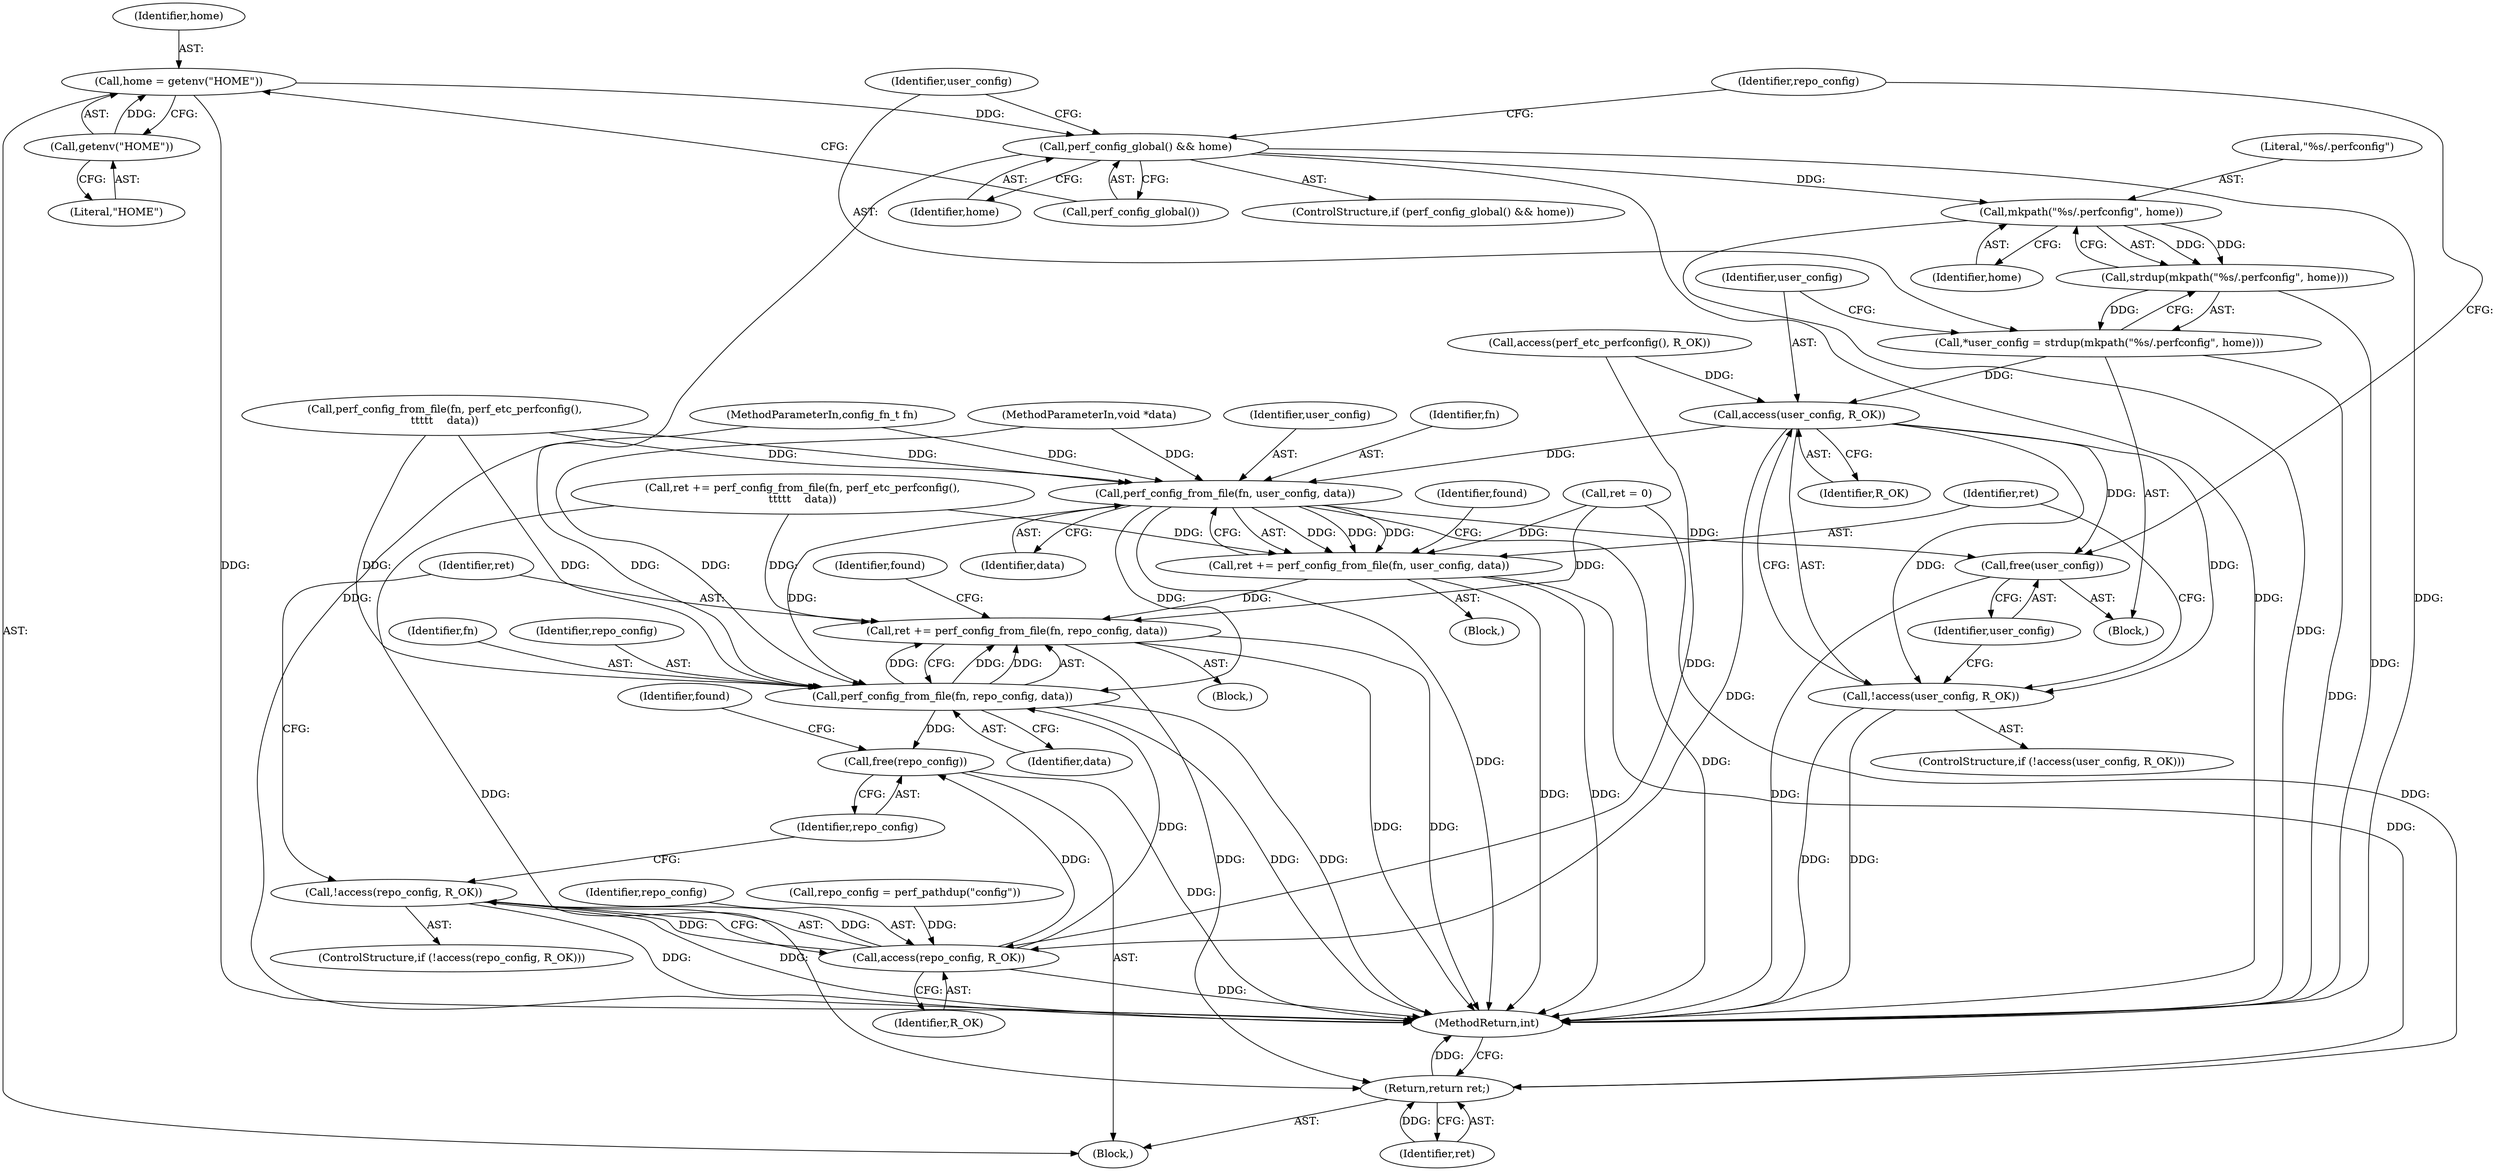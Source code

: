 digraph "0_linux_aba8d056078e47350d85b06a9cabd5afcc4b72ea@API" {
"1000145" [label="(Call,home = getenv(\"HOME\"))"];
"1000147" [label="(Call,getenv(\"HOME\"))"];
"1000150" [label="(Call,perf_config_global() && home)"];
"1000158" [label="(Call,mkpath(\"%s/.perfconfig\", home))"];
"1000157" [label="(Call,strdup(mkpath(\"%s/.perfconfig\", home)))"];
"1000155" [label="(Call,*user_config = strdup(mkpath(\"%s/.perfconfig\", home)))"];
"1000163" [label="(Call,access(user_config, R_OK))"];
"1000162" [label="(Call,!access(user_config, R_OK))"];
"1000169" [label="(Call,perf_config_from_file(fn, user_config, data))"];
"1000167" [label="(Call,ret += perf_config_from_file(fn, user_config, data))"];
"1000188" [label="(Call,ret += perf_config_from_file(fn, repo_config, data))"];
"1000206" [label="(Return,return ret;)"];
"1000176" [label="(Call,free(user_config))"];
"1000190" [label="(Call,perf_config_from_file(fn, repo_config, data))"];
"1000197" [label="(Call,free(repo_config))"];
"1000184" [label="(Call,access(repo_config, R_OK))"];
"1000183" [label="(Call,!access(repo_config, R_OK))"];
"1000165" [label="(Identifier,R_OK)"];
"1000106" [label="(Call,ret = 0)"];
"1000191" [label="(Identifier,fn)"];
"1000177" [label="(Identifier,user_config)"];
"1000197" [label="(Call,free(repo_config))"];
"1000146" [label="(Identifier,home)"];
"1000164" [label="(Identifier,user_config)"];
"1000176" [label="(Call,free(user_config))"];
"1000183" [label="(Call,!access(repo_config, R_OK))"];
"1000169" [label="(Call,perf_config_from_file(fn, user_config, data))"];
"1000174" [label="(Identifier,found)"];
"1000195" [label="(Identifier,found)"];
"1000179" [label="(Identifier,repo_config)"];
"1000170" [label="(Identifier,fn)"];
"1000145" [label="(Call,home = getenv(\"HOME\"))"];
"1000152" [label="(Identifier,home)"];
"1000148" [label="(Literal,\"HOME\")"];
"1000166" [label="(Block,)"];
"1000192" [label="(Identifier,repo_config)"];
"1000206" [label="(Return,return ret;)"];
"1000160" [label="(Identifier,home)"];
"1000187" [label="(Block,)"];
"1000147" [label="(Call,getenv(\"HOME\"))"];
"1000207" [label="(Identifier,ret)"];
"1000158" [label="(Call,mkpath(\"%s/.perfconfig\", home))"];
"1000198" [label="(Identifier,repo_config)"];
"1000208" [label="(MethodReturn,int)"];
"1000103" [label="(MethodParameterIn,void *data)"];
"1000151" [label="(Call,perf_config_global())"];
"1000186" [label="(Identifier,R_OK)"];
"1000193" [label="(Identifier,data)"];
"1000150" [label="(Call,perf_config_global() && home)"];
"1000171" [label="(Identifier,user_config)"];
"1000136" [label="(Call,ret += perf_config_from_file(fn, perf_etc_perfconfig(),\n\t\t\t\t\t    data))"];
"1000178" [label="(Call,repo_config = perf_pathdup(\"config\"))"];
"1000190" [label="(Call,perf_config_from_file(fn, repo_config, data))"];
"1000138" [label="(Call,perf_config_from_file(fn, perf_etc_perfconfig(),\n\t\t\t\t\t    data))"];
"1000167" [label="(Call,ret += perf_config_from_file(fn, user_config, data))"];
"1000162" [label="(Call,!access(user_config, R_OK))"];
"1000153" [label="(Block,)"];
"1000149" [label="(ControlStructure,if (perf_config_global() && home))"];
"1000185" [label="(Identifier,repo_config)"];
"1000188" [label="(Call,ret += perf_config_from_file(fn, repo_config, data))"];
"1000155" [label="(Call,*user_config = strdup(mkpath(\"%s/.perfconfig\", home)))"];
"1000102" [label="(MethodParameterIn,config_fn_t fn)"];
"1000104" [label="(Block,)"];
"1000157" [label="(Call,strdup(mkpath(\"%s/.perfconfig\", home)))"];
"1000161" [label="(ControlStructure,if (!access(user_config, R_OK)))"];
"1000156" [label="(Identifier,user_config)"];
"1000201" [label="(Identifier,found)"];
"1000132" [label="(Call,access(perf_etc_perfconfig(), R_OK))"];
"1000184" [label="(Call,access(repo_config, R_OK))"];
"1000189" [label="(Identifier,ret)"];
"1000159" [label="(Literal,\"%s/.perfconfig\")"];
"1000168" [label="(Identifier,ret)"];
"1000182" [label="(ControlStructure,if (!access(repo_config, R_OK)))"];
"1000172" [label="(Identifier,data)"];
"1000163" [label="(Call,access(user_config, R_OK))"];
"1000145" -> "1000104"  [label="AST: "];
"1000145" -> "1000147"  [label="CFG: "];
"1000146" -> "1000145"  [label="AST: "];
"1000147" -> "1000145"  [label="AST: "];
"1000151" -> "1000145"  [label="CFG: "];
"1000145" -> "1000208"  [label="DDG: "];
"1000147" -> "1000145"  [label="DDG: "];
"1000145" -> "1000150"  [label="DDG: "];
"1000147" -> "1000148"  [label="CFG: "];
"1000148" -> "1000147"  [label="AST: "];
"1000150" -> "1000149"  [label="AST: "];
"1000150" -> "1000151"  [label="CFG: "];
"1000150" -> "1000152"  [label="CFG: "];
"1000151" -> "1000150"  [label="AST: "];
"1000152" -> "1000150"  [label="AST: "];
"1000156" -> "1000150"  [label="CFG: "];
"1000179" -> "1000150"  [label="CFG: "];
"1000150" -> "1000208"  [label="DDG: "];
"1000150" -> "1000208"  [label="DDG: "];
"1000150" -> "1000208"  [label="DDG: "];
"1000150" -> "1000158"  [label="DDG: "];
"1000158" -> "1000157"  [label="AST: "];
"1000158" -> "1000160"  [label="CFG: "];
"1000159" -> "1000158"  [label="AST: "];
"1000160" -> "1000158"  [label="AST: "];
"1000157" -> "1000158"  [label="CFG: "];
"1000158" -> "1000208"  [label="DDG: "];
"1000158" -> "1000157"  [label="DDG: "];
"1000158" -> "1000157"  [label="DDG: "];
"1000157" -> "1000155"  [label="AST: "];
"1000155" -> "1000157"  [label="CFG: "];
"1000157" -> "1000208"  [label="DDG: "];
"1000157" -> "1000155"  [label="DDG: "];
"1000155" -> "1000153"  [label="AST: "];
"1000156" -> "1000155"  [label="AST: "];
"1000164" -> "1000155"  [label="CFG: "];
"1000155" -> "1000208"  [label="DDG: "];
"1000155" -> "1000163"  [label="DDG: "];
"1000163" -> "1000162"  [label="AST: "];
"1000163" -> "1000165"  [label="CFG: "];
"1000164" -> "1000163"  [label="AST: "];
"1000165" -> "1000163"  [label="AST: "];
"1000162" -> "1000163"  [label="CFG: "];
"1000163" -> "1000162"  [label="DDG: "];
"1000163" -> "1000162"  [label="DDG: "];
"1000132" -> "1000163"  [label="DDG: "];
"1000163" -> "1000169"  [label="DDG: "];
"1000163" -> "1000176"  [label="DDG: "];
"1000163" -> "1000184"  [label="DDG: "];
"1000162" -> "1000161"  [label="AST: "];
"1000168" -> "1000162"  [label="CFG: "];
"1000177" -> "1000162"  [label="CFG: "];
"1000162" -> "1000208"  [label="DDG: "];
"1000162" -> "1000208"  [label="DDG: "];
"1000169" -> "1000167"  [label="AST: "];
"1000169" -> "1000172"  [label="CFG: "];
"1000170" -> "1000169"  [label="AST: "];
"1000171" -> "1000169"  [label="AST: "];
"1000172" -> "1000169"  [label="AST: "];
"1000167" -> "1000169"  [label="CFG: "];
"1000169" -> "1000208"  [label="DDG: "];
"1000169" -> "1000208"  [label="DDG: "];
"1000169" -> "1000167"  [label="DDG: "];
"1000169" -> "1000167"  [label="DDG: "];
"1000169" -> "1000167"  [label="DDG: "];
"1000138" -> "1000169"  [label="DDG: "];
"1000138" -> "1000169"  [label="DDG: "];
"1000102" -> "1000169"  [label="DDG: "];
"1000103" -> "1000169"  [label="DDG: "];
"1000169" -> "1000176"  [label="DDG: "];
"1000169" -> "1000190"  [label="DDG: "];
"1000169" -> "1000190"  [label="DDG: "];
"1000167" -> "1000166"  [label="AST: "];
"1000168" -> "1000167"  [label="AST: "];
"1000174" -> "1000167"  [label="CFG: "];
"1000167" -> "1000208"  [label="DDG: "];
"1000167" -> "1000208"  [label="DDG: "];
"1000106" -> "1000167"  [label="DDG: "];
"1000136" -> "1000167"  [label="DDG: "];
"1000167" -> "1000188"  [label="DDG: "];
"1000167" -> "1000206"  [label="DDG: "];
"1000188" -> "1000187"  [label="AST: "];
"1000188" -> "1000190"  [label="CFG: "];
"1000189" -> "1000188"  [label="AST: "];
"1000190" -> "1000188"  [label="AST: "];
"1000195" -> "1000188"  [label="CFG: "];
"1000188" -> "1000208"  [label="DDG: "];
"1000188" -> "1000208"  [label="DDG: "];
"1000190" -> "1000188"  [label="DDG: "];
"1000190" -> "1000188"  [label="DDG: "];
"1000190" -> "1000188"  [label="DDG: "];
"1000106" -> "1000188"  [label="DDG: "];
"1000136" -> "1000188"  [label="DDG: "];
"1000188" -> "1000206"  [label="DDG: "];
"1000206" -> "1000104"  [label="AST: "];
"1000206" -> "1000207"  [label="CFG: "];
"1000207" -> "1000206"  [label="AST: "];
"1000208" -> "1000206"  [label="CFG: "];
"1000206" -> "1000208"  [label="DDG: "];
"1000207" -> "1000206"  [label="DDG: "];
"1000106" -> "1000206"  [label="DDG: "];
"1000136" -> "1000206"  [label="DDG: "];
"1000176" -> "1000153"  [label="AST: "];
"1000176" -> "1000177"  [label="CFG: "];
"1000177" -> "1000176"  [label="AST: "];
"1000179" -> "1000176"  [label="CFG: "];
"1000176" -> "1000208"  [label="DDG: "];
"1000190" -> "1000193"  [label="CFG: "];
"1000191" -> "1000190"  [label="AST: "];
"1000192" -> "1000190"  [label="AST: "];
"1000193" -> "1000190"  [label="AST: "];
"1000190" -> "1000208"  [label="DDG: "];
"1000190" -> "1000208"  [label="DDG: "];
"1000138" -> "1000190"  [label="DDG: "];
"1000138" -> "1000190"  [label="DDG: "];
"1000102" -> "1000190"  [label="DDG: "];
"1000184" -> "1000190"  [label="DDG: "];
"1000103" -> "1000190"  [label="DDG: "];
"1000190" -> "1000197"  [label="DDG: "];
"1000197" -> "1000104"  [label="AST: "];
"1000197" -> "1000198"  [label="CFG: "];
"1000198" -> "1000197"  [label="AST: "];
"1000201" -> "1000197"  [label="CFG: "];
"1000197" -> "1000208"  [label="DDG: "];
"1000184" -> "1000197"  [label="DDG: "];
"1000184" -> "1000183"  [label="AST: "];
"1000184" -> "1000186"  [label="CFG: "];
"1000185" -> "1000184"  [label="AST: "];
"1000186" -> "1000184"  [label="AST: "];
"1000183" -> "1000184"  [label="CFG: "];
"1000184" -> "1000208"  [label="DDG: "];
"1000184" -> "1000183"  [label="DDG: "];
"1000184" -> "1000183"  [label="DDG: "];
"1000178" -> "1000184"  [label="DDG: "];
"1000132" -> "1000184"  [label="DDG: "];
"1000183" -> "1000182"  [label="AST: "];
"1000189" -> "1000183"  [label="CFG: "];
"1000198" -> "1000183"  [label="CFG: "];
"1000183" -> "1000208"  [label="DDG: "];
"1000183" -> "1000208"  [label="DDG: "];
}
